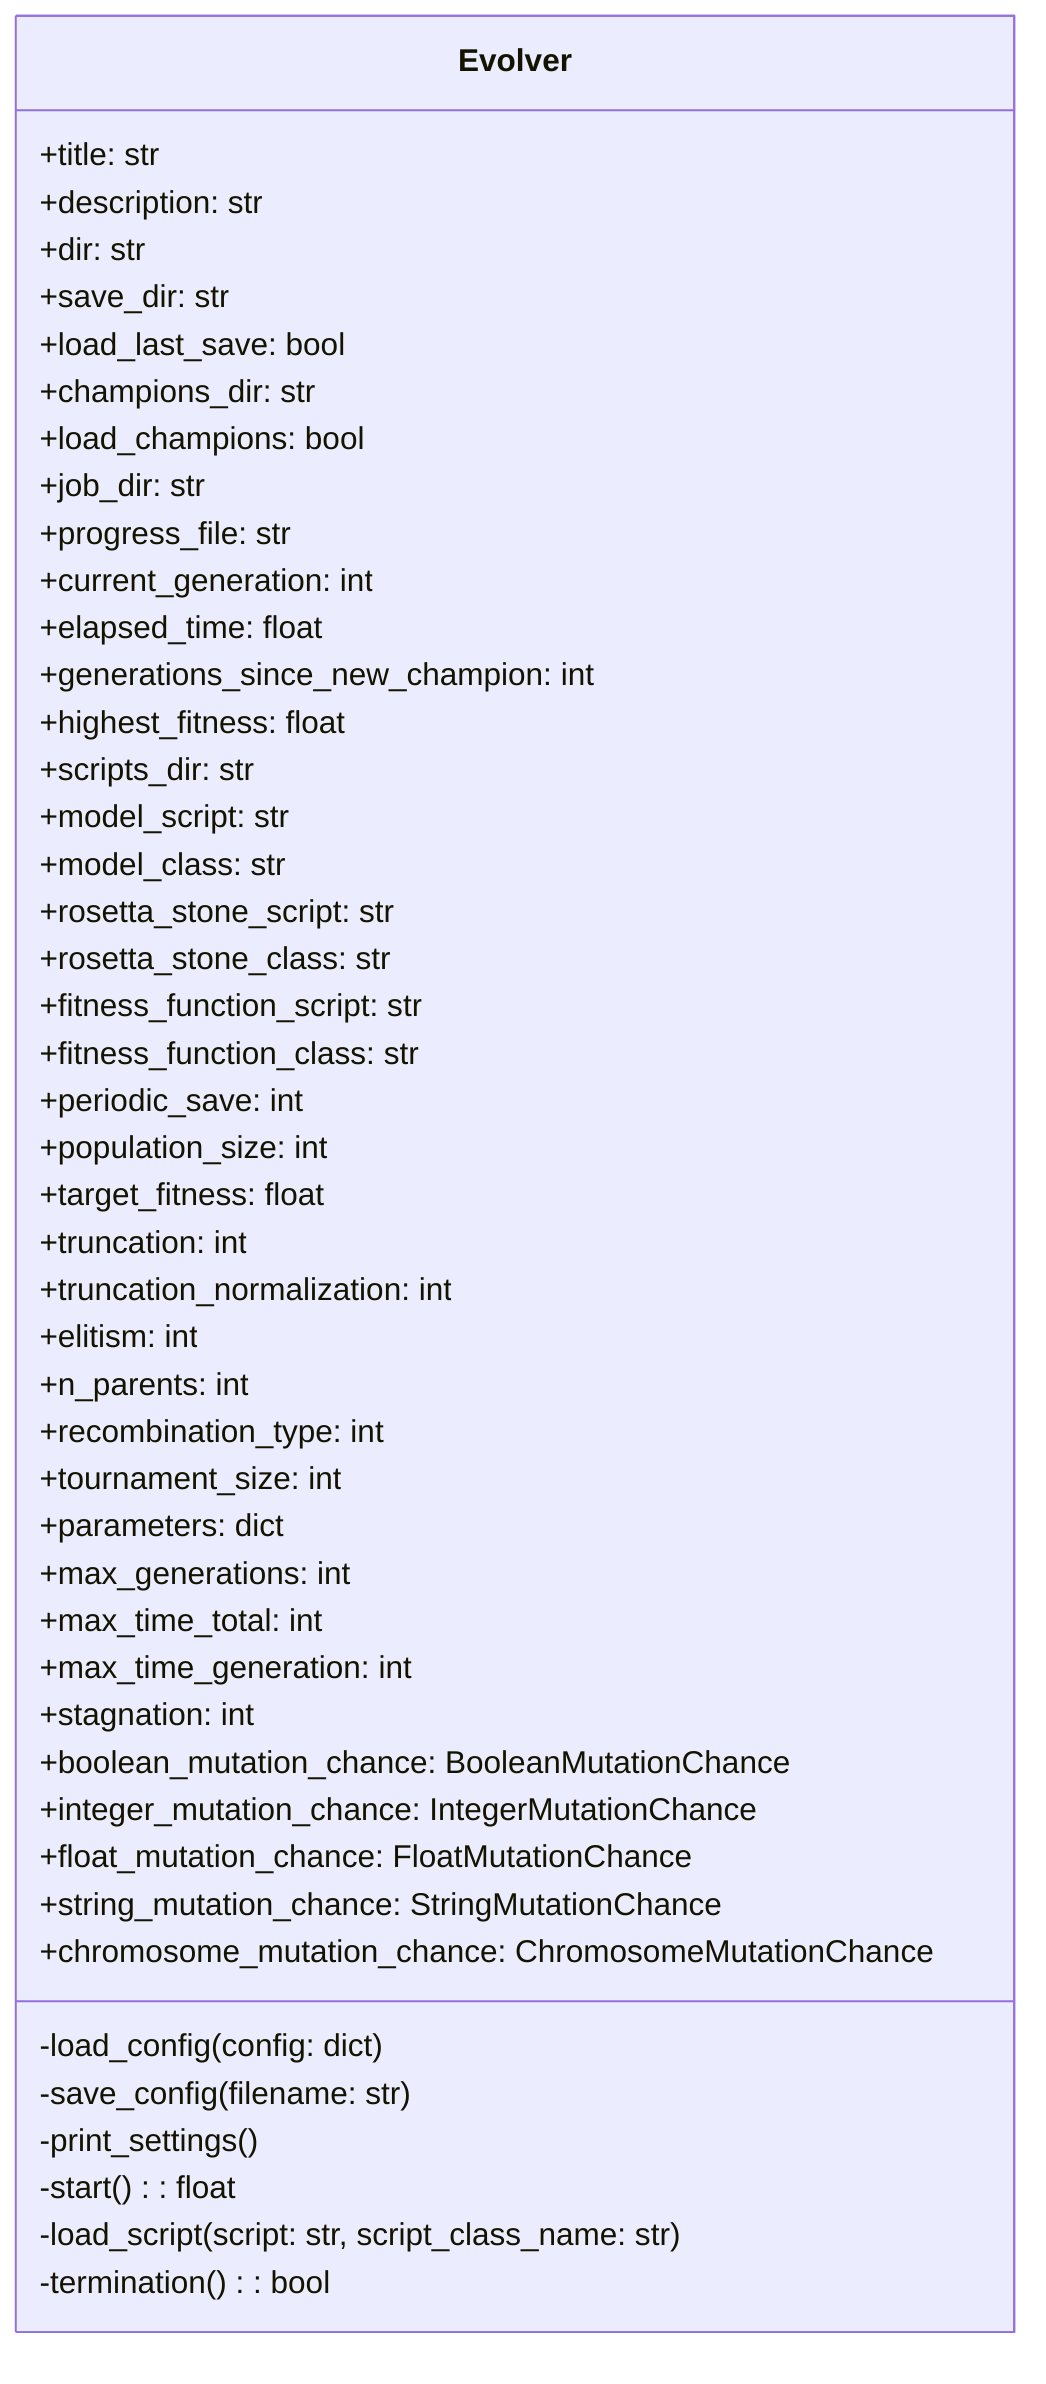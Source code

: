 classDiagram
    class Evolver {
        +title: str
        +description: str
        +dir: str
        +save_dir: str
        +load_last_save: bool
        +champions_dir: str
        +load_champions: bool
        +job_dir: str
        +progress_file: str
        +current_generation: int
        +elapsed_time: float
        +generations_since_new_champion: int
        +highest_fitness: float
        +scripts_dir: str
        +model_script: str
        +model_class: str
        +rosetta_stone_script: str
        +rosetta_stone_class: str
        +fitness_function_script: str
        +fitness_function_class: str
        +periodic_save: int
        +population_size: int
        +target_fitness: float
        +truncation: int
        +truncation_normalization: int
        +elitism: int
        +n_parents: int
        +recombination_type: int
        +tournament_size: int
        +parameters: dict
        +max_generations: int
        +max_time_total: int
        +max_time_generation: int
        +stagnation: int
        +boolean_mutation_chance: BooleanMutationChance
        +integer_mutation_chance: IntegerMutationChance
        +float_mutation_chance: FloatMutationChance
        +string_mutation_chance: StringMutationChance
        +chromosome_mutation_chance: ChromosomeMutationChance
        -load_config(config: dict)
        -save_config(filename: str)
        -print_settings()
        -start() : float
        -load_script(script: str, script_class_name: str)
        -termination() : bool
    }